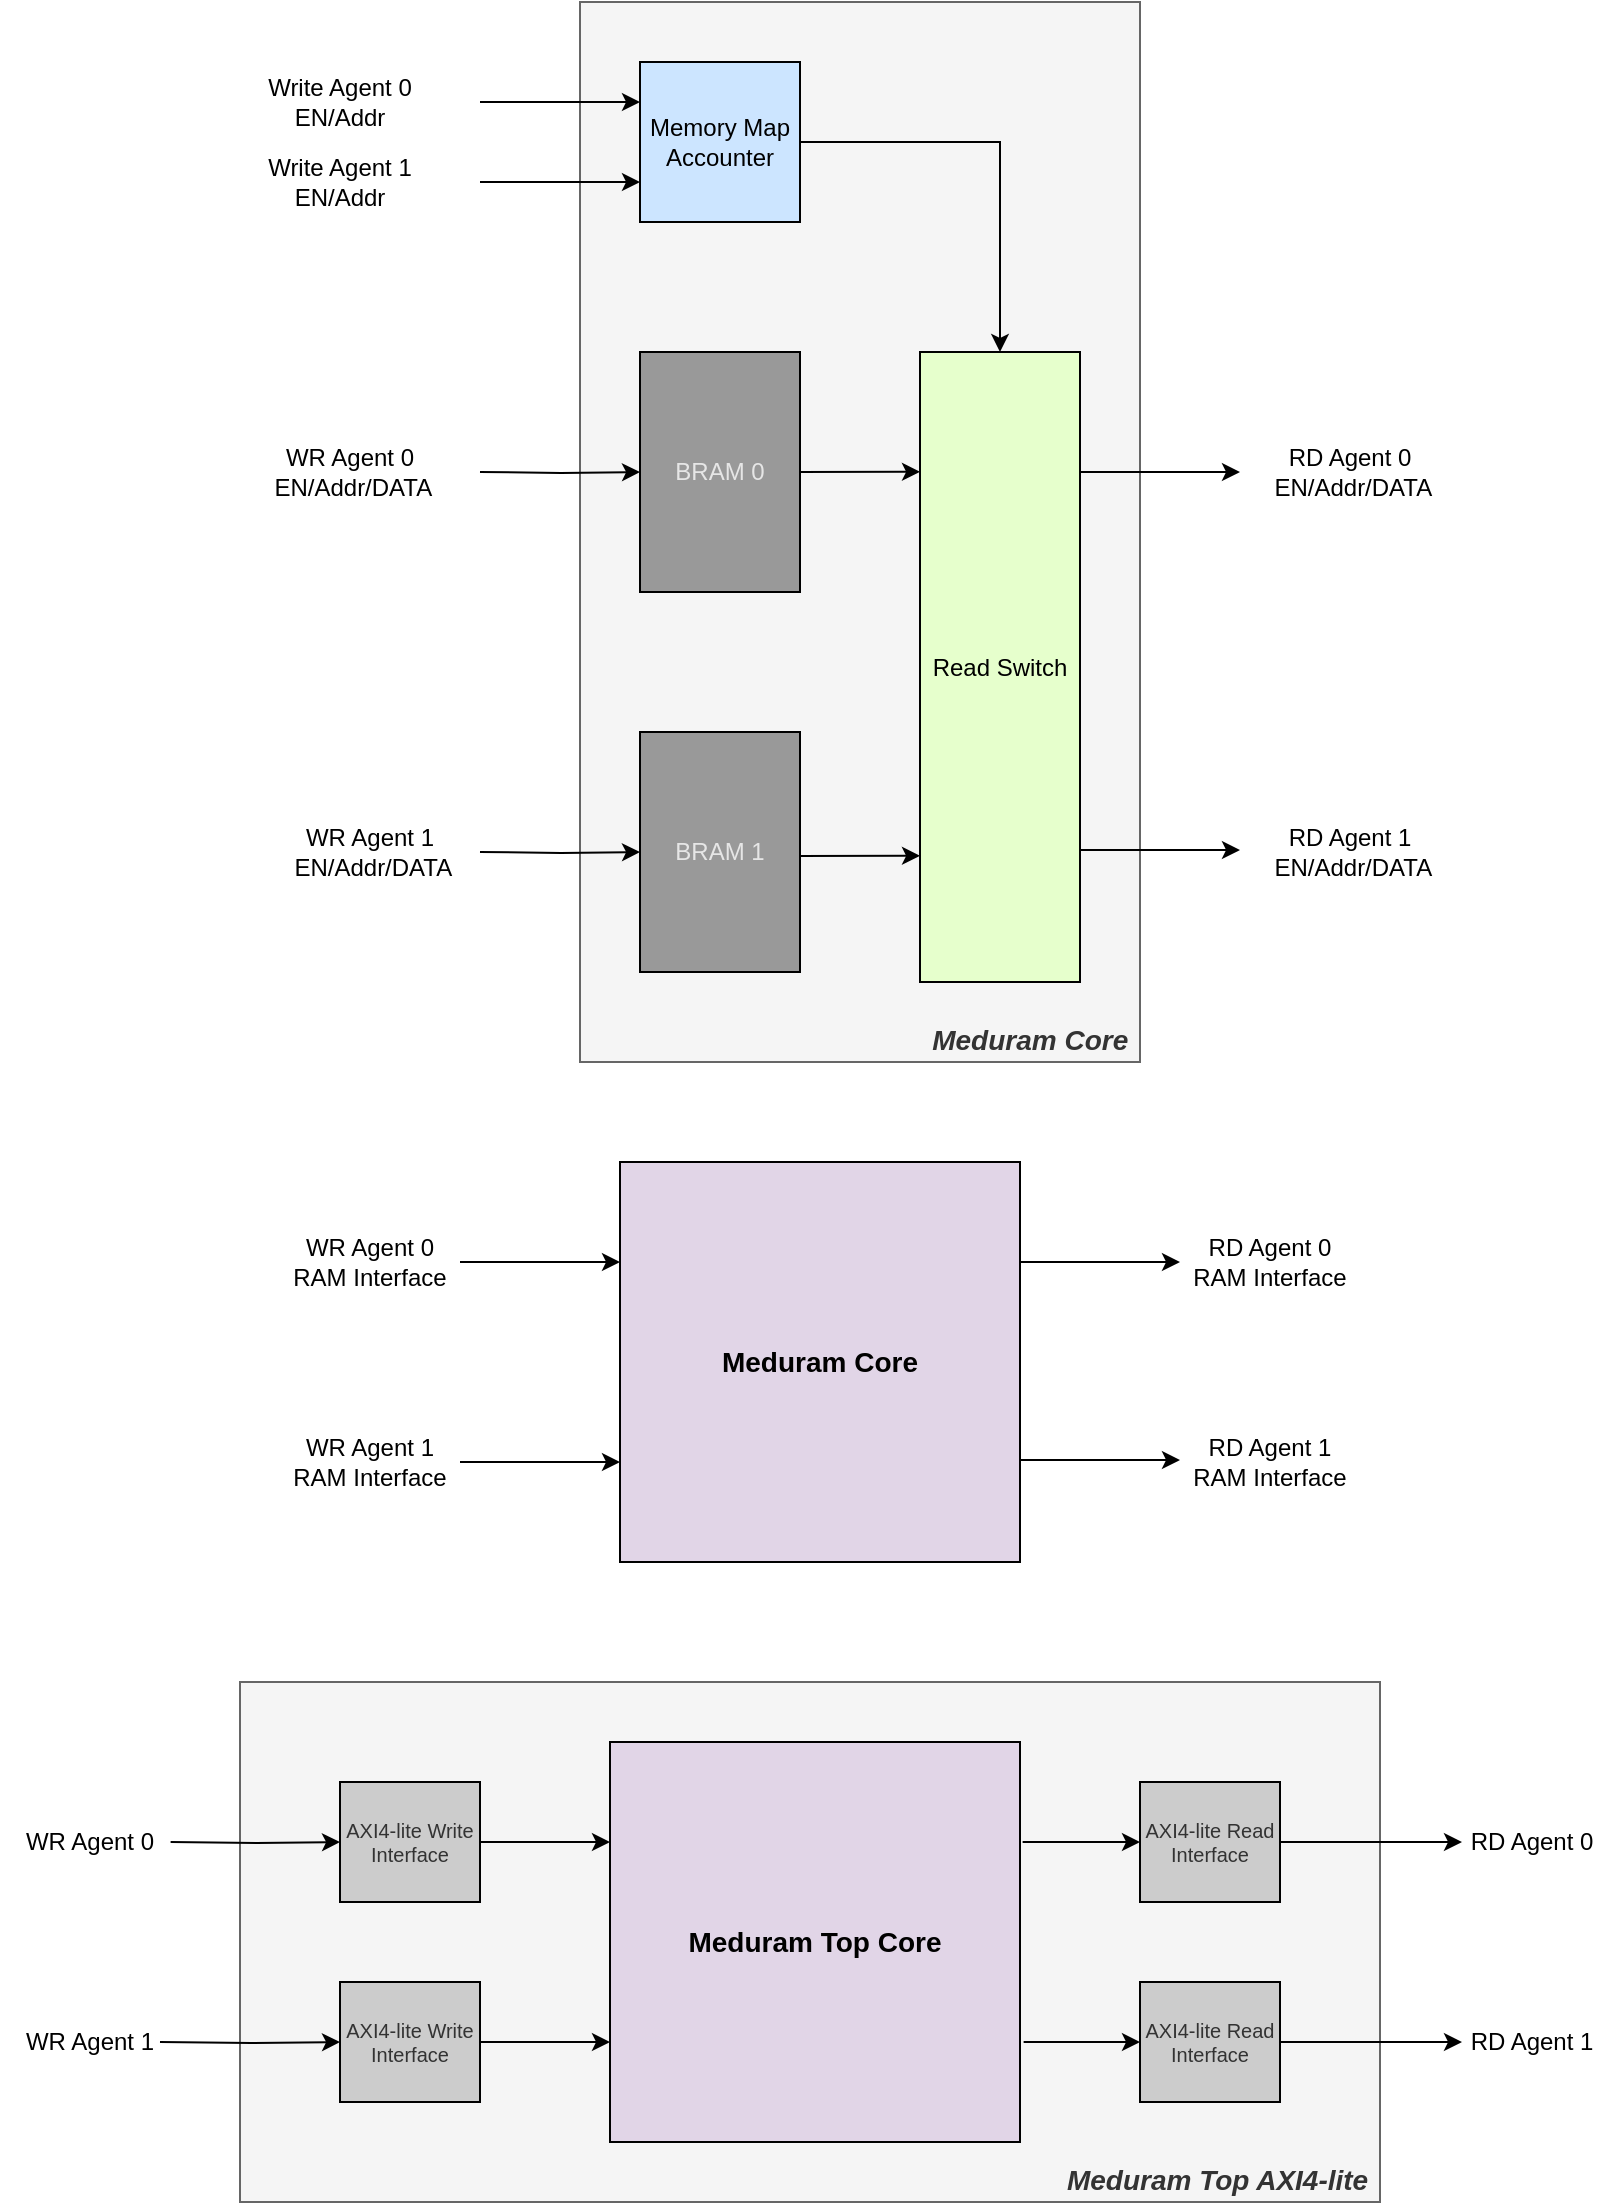 <mxfile version="12.3.2" type="device" pages="3"><diagram id="12cCUvWq-t9x5-sRHDVT" name="Top"><mxGraphModel dx="1773" dy="640" grid="1" gridSize="10" guides="1" tooltips="1" connect="1" arrows="1" fold="1" page="1" pageScale="1" pageWidth="827" pageHeight="1169" math="0" shadow="0"><root><mxCell id="BupC2cVmmkzKvJaxqHh1-0"/><mxCell id="BupC2cVmmkzKvJaxqHh1-1" parent="BupC2cVmmkzKvJaxqHh1-0"/><mxCell id="40aylvA2wsVFf6c8snwn-43" value="Meduram Core&amp;nbsp;" style="rounded=0;whiteSpace=wrap;html=1;fillColor=#f5f5f5;strokeColor=#666666;fontStyle=3;fontSize=14;align=right;verticalAlign=bottom;fontColor=#333333;" vertex="1" parent="BupC2cVmmkzKvJaxqHh1-1"><mxGeometry x="220" y="90" width="280" height="530" as="geometry"/></mxCell><mxCell id="40aylvA2wsVFf6c8snwn-42" value="Meduram Top AXI4-lite&amp;nbsp;" style="rounded=0;whiteSpace=wrap;html=1;fontSize=14;fillColor=#f5f5f5;strokeColor=#666666;align=right;verticalAlign=bottom;fontStyle=3;fontColor=#333333;" vertex="1" parent="BupC2cVmmkzKvJaxqHh1-1"><mxGeometry x="50" y="930" width="570" height="260" as="geometry"/></mxCell><mxCell id="BupC2cVmmkzKvJaxqHh1-4" value="" style="edgeStyle=orthogonalEdgeStyle;rounded=0;orthogonalLoop=1;jettySize=auto;html=1;" parent="BupC2cVmmkzKvJaxqHh1-1" target="BupC2cVmmkzKvJaxqHh1-5" edge="1"><mxGeometry relative="1" as="geometry"><mxPoint x="170" y="325" as="sourcePoint"/></mxGeometry></mxCell><mxCell id="BupC2cVmmkzKvJaxqHh1-5" value="BRAM 0" style="rounded=0;whiteSpace=wrap;html=1;fillColor=#999999;fontColor=#E6E6E6;" parent="BupC2cVmmkzKvJaxqHh1-1" vertex="1"><mxGeometry x="250" y="265" width="80" height="120" as="geometry"/></mxCell><mxCell id="BupC2cVmmkzKvJaxqHh1-8" value="" style="edgeStyle=orthogonalEdgeStyle;rounded=0;orthogonalLoop=1;jettySize=auto;html=1;" parent="BupC2cVmmkzKvJaxqHh1-1" target="BupC2cVmmkzKvJaxqHh1-9" edge="1"><mxGeometry relative="1" as="geometry"><mxPoint x="170" y="515" as="sourcePoint"/></mxGeometry></mxCell><mxCell id="BupC2cVmmkzKvJaxqHh1-9" value="BRAM 1" style="rounded=0;whiteSpace=wrap;html=1;fillColor=#999999;fontColor=#E6E6E6;" parent="BupC2cVmmkzKvJaxqHh1-1" vertex="1"><mxGeometry x="250" y="455" width="80" height="120" as="geometry"/></mxCell><mxCell id="BupC2cVmmkzKvJaxqHh1-15" value="WR Agent 0&lt;br&gt;&amp;nbsp;EN/Addr/DATA" style="text;html=1;strokeColor=none;fillColor=none;align=center;verticalAlign=middle;whiteSpace=wrap;rounded=0;" parent="BupC2cVmmkzKvJaxqHh1-1" vertex="1"><mxGeometry x="60" y="315" width="90" height="20" as="geometry"/></mxCell><mxCell id="BupC2cVmmkzKvJaxqHh1-17" value="RD Agent 0&lt;br&gt;&amp;nbsp;EN/Addr/DATA" style="text;html=1;strokeColor=none;fillColor=none;align=center;verticalAlign=middle;whiteSpace=wrap;rounded=0;" parent="BupC2cVmmkzKvJaxqHh1-1" vertex="1"><mxGeometry x="560" y="315" width="90" height="20" as="geometry"/></mxCell><mxCell id="BupC2cVmmkzKvJaxqHh1-18" value="RD Agent 1&lt;br&gt;&amp;nbsp;EN/Addr/DATA" style="text;html=1;strokeColor=none;fillColor=none;align=center;verticalAlign=middle;whiteSpace=wrap;rounded=0;" parent="BupC2cVmmkzKvJaxqHh1-1" vertex="1"><mxGeometry x="570" y="505" width="70" height="20" as="geometry"/></mxCell><mxCell id="BupC2cVmmkzKvJaxqHh1-19" style="edgeStyle=orthogonalEdgeStyle;rounded=0;orthogonalLoop=1;jettySize=auto;html=1;exitX=1;exitY=0.5;exitDx=0;exitDy=0;entryX=0.5;entryY=0;entryDx=0;entryDy=0;" parent="BupC2cVmmkzKvJaxqHh1-1" source="BupC2cVmmkzKvJaxqHh1-20" target="40aylvA2wsVFf6c8snwn-0" edge="1"><mxGeometry relative="1" as="geometry"><mxPoint x="543" y="323" as="targetPoint"/></mxGeometry></mxCell><mxCell id="BupC2cVmmkzKvJaxqHh1-20" value="Memory Map Accounter" style="rounded=0;whiteSpace=wrap;html=1;fillColor=#CCE5FF;" parent="BupC2cVmmkzKvJaxqHh1-1" vertex="1"><mxGeometry x="250" y="120" width="80" height="80" as="geometry"/></mxCell><mxCell id="BupC2cVmmkzKvJaxqHh1-21" value="" style="edgeStyle=orthogonalEdgeStyle;rounded=0;orthogonalLoop=1;jettySize=auto;html=1;" parent="BupC2cVmmkzKvJaxqHh1-1" edge="1"><mxGeometry relative="1" as="geometry"><mxPoint x="170" y="180" as="sourcePoint"/><mxPoint x="250" y="180" as="targetPoint"/></mxGeometry></mxCell><mxCell id="BupC2cVmmkzKvJaxqHh1-22" value="" style="edgeStyle=orthogonalEdgeStyle;rounded=0;orthogonalLoop=1;jettySize=auto;html=1;" parent="BupC2cVmmkzKvJaxqHh1-1" edge="1"><mxGeometry relative="1" as="geometry"><mxPoint x="170" y="140" as="sourcePoint"/><mxPoint x="250" y="140" as="targetPoint"/></mxGeometry></mxCell><mxCell id="BupC2cVmmkzKvJaxqHh1-23" value="Write Agent 0 EN/Addr" style="text;html=1;strokeColor=none;fillColor=none;align=center;verticalAlign=middle;whiteSpace=wrap;rounded=0;" parent="BupC2cVmmkzKvJaxqHh1-1" vertex="1"><mxGeometry x="50" y="130" width="100" height="20" as="geometry"/></mxCell><mxCell id="BupC2cVmmkzKvJaxqHh1-24" value="Write Agent 1 EN/Addr" style="text;html=1;strokeColor=none;fillColor=none;align=center;verticalAlign=middle;whiteSpace=wrap;rounded=0;" parent="BupC2cVmmkzKvJaxqHh1-1" vertex="1"><mxGeometry x="50" y="170" width="100" height="20" as="geometry"/></mxCell><mxCell id="40aylvA2wsVFf6c8snwn-0" value="Read Switch" style="rounded=0;whiteSpace=wrap;html=1;fillColor=#E6FFCC;strokeColor=#000000;" vertex="1" parent="BupC2cVmmkzKvJaxqHh1-1"><mxGeometry x="390" y="265" width="80" height="315" as="geometry"/></mxCell><mxCell id="40aylvA2wsVFf6c8snwn-3" value="" style="edgeStyle=orthogonalEdgeStyle;rounded=0;orthogonalLoop=1;jettySize=auto;html=1;" edge="1" parent="BupC2cVmmkzKvJaxqHh1-1"><mxGeometry relative="1" as="geometry"><mxPoint x="470" y="325" as="sourcePoint"/><mxPoint x="550" y="325" as="targetPoint"/></mxGeometry></mxCell><mxCell id="40aylvA2wsVFf6c8snwn-4" value="" style="edgeStyle=orthogonalEdgeStyle;rounded=0;orthogonalLoop=1;jettySize=auto;html=1;" edge="1" parent="BupC2cVmmkzKvJaxqHh1-1"><mxGeometry relative="1" as="geometry"><mxPoint x="470" y="514" as="sourcePoint"/><mxPoint x="550" y="514" as="targetPoint"/></mxGeometry></mxCell><mxCell id="40aylvA2wsVFf6c8snwn-5" value="" style="endArrow=classic;html=1;entryX=0;entryY=0.587;entryDx=0;entryDy=0;entryPerimeter=0;" edge="1" parent="BupC2cVmmkzKvJaxqHh1-1"><mxGeometry width="50" height="50" relative="1" as="geometry"><mxPoint x="330" y="517" as="sourcePoint"/><mxPoint x="390" y="516.905" as="targetPoint"/></mxGeometry></mxCell><mxCell id="40aylvA2wsVFf6c8snwn-6" value="" style="endArrow=classic;html=1;entryX=0;entryY=0.587;entryDx=0;entryDy=0;entryPerimeter=0;" edge="1" parent="BupC2cVmmkzKvJaxqHh1-1"><mxGeometry width="50" height="50" relative="1" as="geometry"><mxPoint x="330" y="325" as="sourcePoint"/><mxPoint x="390" y="324.905" as="targetPoint"/></mxGeometry></mxCell><mxCell id="40aylvA2wsVFf6c8snwn-7" value="WR Agent 1&lt;br&gt;&amp;nbsp;EN/Addr/DATA" style="text;html=1;strokeColor=none;fillColor=none;align=center;verticalAlign=middle;whiteSpace=wrap;rounded=0;" vertex="1" parent="BupC2cVmmkzKvJaxqHh1-1"><mxGeometry x="70" y="505" width="90" height="20" as="geometry"/></mxCell><mxCell id="40aylvA2wsVFf6c8snwn-8" value="" style="edgeStyle=orthogonalEdgeStyle;rounded=0;orthogonalLoop=1;jettySize=auto;html=1;" edge="1" parent="BupC2cVmmkzKvJaxqHh1-1"><mxGeometry relative="1" as="geometry"><mxPoint x="160" y="720" as="sourcePoint"/><mxPoint x="240" y="720" as="targetPoint"/></mxGeometry></mxCell><mxCell id="40aylvA2wsVFf6c8snwn-10" value="" style="edgeStyle=orthogonalEdgeStyle;rounded=0;orthogonalLoop=1;jettySize=auto;html=1;" edge="1" parent="BupC2cVmmkzKvJaxqHh1-1"><mxGeometry relative="1" as="geometry"><mxPoint x="160" y="820" as="sourcePoint"/><mxPoint x="240" y="820" as="targetPoint"/></mxGeometry></mxCell><mxCell id="40aylvA2wsVFf6c8snwn-12" value="WR Agent 0&lt;br&gt;RAM Interface" style="text;html=1;strokeColor=none;fillColor=none;align=center;verticalAlign=middle;whiteSpace=wrap;rounded=0;" vertex="1" parent="BupC2cVmmkzKvJaxqHh1-1"><mxGeometry x="70" y="710" width="90" height="20" as="geometry"/></mxCell><mxCell id="40aylvA2wsVFf6c8snwn-13" value="RD Agent 0&lt;br&gt;RAM Interface" style="text;html=1;strokeColor=none;fillColor=none;align=center;verticalAlign=middle;whiteSpace=wrap;rounded=0;" vertex="1" parent="BupC2cVmmkzKvJaxqHh1-1"><mxGeometry x="520" y="710" width="90" height="20" as="geometry"/></mxCell><mxCell id="40aylvA2wsVFf6c8snwn-14" value="RD Agent 1&lt;br&gt;RAM Interface" style="text;html=1;strokeColor=none;fillColor=none;align=center;verticalAlign=middle;whiteSpace=wrap;rounded=0;" vertex="1" parent="BupC2cVmmkzKvJaxqHh1-1"><mxGeometry x="520" y="810" width="90" height="20" as="geometry"/></mxCell><mxCell id="40aylvA2wsVFf6c8snwn-16" value="" style="edgeStyle=orthogonalEdgeStyle;rounded=0;orthogonalLoop=1;jettySize=auto;html=1;" edge="1" parent="BupC2cVmmkzKvJaxqHh1-1"><mxGeometry relative="1" as="geometry"><mxPoint x="440" y="720" as="sourcePoint"/><mxPoint x="520" y="720" as="targetPoint"/></mxGeometry></mxCell><mxCell id="40aylvA2wsVFf6c8snwn-17" value="" style="edgeStyle=orthogonalEdgeStyle;rounded=0;orthogonalLoop=1;jettySize=auto;html=1;" edge="1" parent="BupC2cVmmkzKvJaxqHh1-1"><mxGeometry relative="1" as="geometry"><mxPoint x="440" y="819" as="sourcePoint"/><mxPoint x="520" y="819" as="targetPoint"/></mxGeometry></mxCell><mxCell id="40aylvA2wsVFf6c8snwn-20" value="WR Agent 1&lt;br&gt;RAM Interface" style="text;html=1;strokeColor=none;fillColor=none;align=center;verticalAlign=middle;whiteSpace=wrap;rounded=0;" vertex="1" parent="BupC2cVmmkzKvJaxqHh1-1"><mxGeometry x="70" y="810" width="90" height="20" as="geometry"/></mxCell><mxCell id="40aylvA2wsVFf6c8snwn-21" value="Meduram Core" style="rounded=0;whiteSpace=wrap;html=1;fillColor=#e1d5e7;strokeColor=#000000;fontStyle=1;fontSize=14;" vertex="1" parent="BupC2cVmmkzKvJaxqHh1-1"><mxGeometry x="240" y="670" width="200" height="200" as="geometry"/></mxCell><mxCell id="40aylvA2wsVFf6c8snwn-22" value="" style="edgeStyle=orthogonalEdgeStyle;rounded=0;orthogonalLoop=1;jettySize=auto;html=1;exitX=1;exitY=0.5;exitDx=0;exitDy=0;" edge="1" parent="BupC2cVmmkzKvJaxqHh1-1" source="40aylvA2wsVFf6c8snwn-31"><mxGeometry relative="1" as="geometry"><mxPoint x="155.0" y="1010.0" as="sourcePoint"/><mxPoint x="235.0" y="1010.0" as="targetPoint"/></mxGeometry></mxCell><mxCell id="40aylvA2wsVFf6c8snwn-23" value="" style="edgeStyle=orthogonalEdgeStyle;rounded=0;orthogonalLoop=1;jettySize=auto;html=1;" edge="1" parent="BupC2cVmmkzKvJaxqHh1-1"><mxGeometry relative="1" as="geometry"><mxPoint x="155.0" y="1110.0" as="sourcePoint"/><mxPoint x="235.0" y="1110.0" as="targetPoint"/></mxGeometry></mxCell><mxCell id="40aylvA2wsVFf6c8snwn-24" value="WR Agent 0" style="text;html=1;strokeColor=none;fillColor=none;align=center;verticalAlign=middle;whiteSpace=wrap;rounded=0;" vertex="1" parent="BupC2cVmmkzKvJaxqHh1-1"><mxGeometry x="-70" y="1000" width="90" height="20" as="geometry"/></mxCell><mxCell id="40aylvA2wsVFf6c8snwn-25" value="RD Agent 0" style="text;html=1;strokeColor=none;fillColor=none;align=center;verticalAlign=middle;whiteSpace=wrap;rounded=0;" vertex="1" parent="BupC2cVmmkzKvJaxqHh1-1"><mxGeometry x="661" y="1000" width="70" height="20" as="geometry"/></mxCell><mxCell id="40aylvA2wsVFf6c8snwn-26" value="RD Agent 1" style="text;html=1;strokeColor=none;fillColor=none;align=center;verticalAlign=middle;whiteSpace=wrap;rounded=0;" vertex="1" parent="BupC2cVmmkzKvJaxqHh1-1"><mxGeometry x="661" y="1100" width="70" height="20" as="geometry"/></mxCell><mxCell id="40aylvA2wsVFf6c8snwn-29" value="WR Agent 1" style="text;html=1;strokeColor=none;fillColor=none;align=center;verticalAlign=middle;whiteSpace=wrap;rounded=0;" vertex="1" parent="BupC2cVmmkzKvJaxqHh1-1"><mxGeometry x="-70" y="1100" width="90" height="20" as="geometry"/></mxCell><mxCell id="40aylvA2wsVFf6c8snwn-30" value="Meduram Top Core" style="rounded=0;whiteSpace=wrap;html=1;fillColor=#e1d5e7;strokeColor=#000000;fontStyle=1;fontSize=14;" vertex="1" parent="BupC2cVmmkzKvJaxqHh1-1"><mxGeometry x="235" y="960" width="205" height="200" as="geometry"/></mxCell><mxCell id="40aylvA2wsVFf6c8snwn-31" value="AXI4-lite Write Interface" style="rounded=0;whiteSpace=wrap;html=1;fontSize=10;fillColor=#CCCCCC;strokeColor=#000000;fontColor=#333333;" vertex="1" parent="BupC2cVmmkzKvJaxqHh1-1"><mxGeometry x="100" y="980" width="70" height="60" as="geometry"/></mxCell><mxCell id="40aylvA2wsVFf6c8snwn-32" value="AXI4-lite Write Interface" style="rounded=0;whiteSpace=wrap;html=1;fontSize=10;fillColor=#CCCCCC;strokeColor=#000000;fontColor=#333333;" vertex="1" parent="BupC2cVmmkzKvJaxqHh1-1"><mxGeometry x="100" y="1080" width="70" height="60" as="geometry"/></mxCell><mxCell id="40aylvA2wsVFf6c8snwn-33" value="" style="edgeStyle=orthogonalEdgeStyle;rounded=0;orthogonalLoop=1;jettySize=auto;html=1;exitX=1;exitY=0.5;exitDx=0;exitDy=0;entryX=0;entryY=0.5;entryDx=0;entryDy=0;" edge="1" parent="BupC2cVmmkzKvJaxqHh1-1" target="40aylvA2wsVFf6c8snwn-31"><mxGeometry relative="1" as="geometry"><mxPoint x="15.31" y="1010.034" as="sourcePoint"/><mxPoint x="90.0" y="1010.0" as="targetPoint"/></mxGeometry></mxCell><mxCell id="40aylvA2wsVFf6c8snwn-34" value="" style="edgeStyle=orthogonalEdgeStyle;rounded=0;orthogonalLoop=1;jettySize=auto;html=1;entryX=0;entryY=0.5;entryDx=0;entryDy=0;" edge="1" parent="BupC2cVmmkzKvJaxqHh1-1" target="40aylvA2wsVFf6c8snwn-32"><mxGeometry relative="1" as="geometry"><mxPoint x="10.0" y="1110.0" as="sourcePoint"/><mxPoint x="90.0" y="1110.0" as="targetPoint"/></mxGeometry></mxCell><mxCell id="40aylvA2wsVFf6c8snwn-35" value="" style="edgeStyle=orthogonalEdgeStyle;rounded=0;orthogonalLoop=1;jettySize=auto;html=1;exitX=1;exitY=0.5;exitDx=0;exitDy=0;" edge="1" parent="BupC2cVmmkzKvJaxqHh1-1" source="40aylvA2wsVFf6c8snwn-37"><mxGeometry relative="1" as="geometry"><mxPoint x="581.0" y="1010.0" as="sourcePoint"/><mxPoint x="661.0" y="1010.0" as="targetPoint"/></mxGeometry></mxCell><mxCell id="40aylvA2wsVFf6c8snwn-36" value="" style="edgeStyle=orthogonalEdgeStyle;rounded=0;orthogonalLoop=1;jettySize=auto;html=1;exitX=1;exitY=0.5;exitDx=0;exitDy=0;" edge="1" parent="BupC2cVmmkzKvJaxqHh1-1" source="40aylvA2wsVFf6c8snwn-38"><mxGeometry relative="1" as="geometry"><mxPoint x="581.0" y="1110.0" as="sourcePoint"/><mxPoint x="661.0" y="1110.0" as="targetPoint"/></mxGeometry></mxCell><mxCell id="40aylvA2wsVFf6c8snwn-37" value="AXI4-lite Read Interface" style="rounded=0;whiteSpace=wrap;html=1;fontSize=10;fillColor=#CCCCCC;strokeColor=#000000;fontColor=#333333;" vertex="1" parent="BupC2cVmmkzKvJaxqHh1-1"><mxGeometry x="500" y="980" width="70" height="60" as="geometry"/></mxCell><mxCell id="40aylvA2wsVFf6c8snwn-38" value="AXI4-lite Read Interface" style="rounded=0;whiteSpace=wrap;html=1;fontSize=10;fillColor=#CCCCCC;strokeColor=#000000;fontColor=#333333;" vertex="1" parent="BupC2cVmmkzKvJaxqHh1-1"><mxGeometry x="500" y="1080" width="70" height="60" as="geometry"/></mxCell><mxCell id="40aylvA2wsVFf6c8snwn-39" value="" style="edgeStyle=orthogonalEdgeStyle;rounded=0;orthogonalLoop=1;jettySize=auto;html=1;exitX=1;exitY=0.5;exitDx=0;exitDy=0;" edge="1" parent="BupC2cVmmkzKvJaxqHh1-1"><mxGeometry relative="1" as="geometry"><mxPoint x="441.31" y="1010.034" as="sourcePoint"/><mxPoint x="500" y="1010" as="targetPoint"/></mxGeometry></mxCell><mxCell id="40aylvA2wsVFf6c8snwn-41" value="" style="edgeStyle=orthogonalEdgeStyle;rounded=0;orthogonalLoop=1;jettySize=auto;html=1;exitX=1;exitY=0.5;exitDx=0;exitDy=0;" edge="1" parent="BupC2cVmmkzKvJaxqHh1-1"><mxGeometry relative="1" as="geometry"><mxPoint x="441.81" y="1110.034" as="sourcePoint"/><mxPoint x="500" y="1110" as="targetPoint"/></mxGeometry></mxCell></root></mxGraphModel></diagram><diagram id="Z0zJLQTMu5VlVUbCn2YQ" name="Read Switch"><mxGraphModel dx="1940" dy="753" grid="1" gridSize="10" guides="1" tooltips="1" connect="1" arrows="1" fold="1" page="1" pageScale="1" pageWidth="827" pageHeight="1169" math="0" shadow="0"><root><mxCell id="0"/><mxCell id="1" parent="0"/><mxCell id="XowCVj0e_NfJt9PwEhnM-1" value="Read Switch&amp;nbsp;" style="rounded=0;whiteSpace=wrap;html=1;fontSize=14;align=right;fillColor=#f5f5f5;strokeColor=#666666;fontColor=#333333;verticalAlign=bottom;fontStyle=3" vertex="1" parent="1"><mxGeometry x="-160" y="880" width="450" height="500" as="geometry"/></mxCell><mxCell id="4m4FoAbJoGPg0ntoUKPZ-6" style="edgeStyle=orthogonalEdgeStyle;rounded=0;orthogonalLoop=1;jettySize=auto;html=1;exitX=0.5;exitY=1;exitDx=0;exitDy=0;entryX=0.668;entryY=0;entryDx=0;entryDy=0;entryPerimeter=0;strokeColor=#B266FF;" parent="1" target="VNX-lxKK416X_5e1K7Uu-21" edge="1"><mxGeometry relative="1" as="geometry"><mxPoint x="200" y="1010" as="sourcePoint"/><mxPoint x="200.111" y="1040.056" as="targetPoint"/></mxGeometry></mxCell><mxCell id="4m4FoAbJoGPg0ntoUKPZ-3" style="edgeStyle=orthogonalEdgeStyle;rounded=0;orthogonalLoop=1;jettySize=auto;html=1;exitX=0.333;exitY=0;exitDx=0;exitDy=0;exitPerimeter=0;strokeColor=#66CC00;" parent="1" source="VNX-lxKK416X_5e1K7Uu-17" edge="1"><mxGeometry relative="1" as="geometry"><mxPoint x="170" y="1260" as="sourcePoint"/><mxPoint x="160" y="1101" as="targetPoint"/></mxGeometry></mxCell><mxCell id="VNX-lxKK416X_5e1K7Uu-2" style="edgeStyle=orthogonalEdgeStyle;rounded=0;orthogonalLoop=1;jettySize=auto;html=1;exitX=1;exitY=0.5;exitDx=0;exitDy=0;" parent="1" source="VNX-lxKK416X_5e1K7Uu-1" target="VNX-lxKK416X_5e1K7Uu-3" edge="1"><mxGeometry relative="1" as="geometry"><mxPoint x="320" y="830" as="targetPoint"/></mxGeometry></mxCell><mxCell id="VNX-lxKK416X_5e1K7Uu-6" value="bank select" style="text;html=1;align=center;verticalAlign=middle;resizable=0;points=[];;labelBackgroundColor=none;" parent="VNX-lxKK416X_5e1K7Uu-2" vertex="1" connectable="0"><mxGeometry x="0.15" y="4" relative="1" as="geometry"><mxPoint x="-9" y="-6" as="offset"/></mxGeometry></mxCell><mxCell id="VNX-lxKK416X_5e1K7Uu-1" value="Accounter Agent 0" style="rounded=0;whiteSpace=wrap;html=1;fillColor=#CCCCFF;" parent="1" vertex="1"><mxGeometry x="-120" y="950" width="120" height="60" as="geometry"/></mxCell><mxCell id="VNX-lxKK416X_5e1K7Uu-3" value="SelectAgent" style="rounded=0;whiteSpace=wrap;html=1;fillColor=#CCCCFF;" parent="1" vertex="1"><mxGeometry x="120" y="950" width="120" height="60" as="geometry"/></mxCell><mxCell id="VNX-lxKK416X_5e1K7Uu-4" value="" style="endArrow=classic;html=1;entryX=0.5;entryY=0;entryDx=0;entryDy=0;edgeStyle=orthogonalEdgeStyle;rounded=0;" parent="1" target="VNX-lxKK416X_5e1K7Uu-1" edge="1"><mxGeometry width="50" height="50" relative="1" as="geometry"><mxPoint x="320" y="920" as="sourcePoint"/><mxPoint x="520" y="660" as="targetPoint"/><Array as="points"><mxPoint x="320" y="920"/><mxPoint x="-60" y="920"/></Array></mxGeometry></mxCell><mxCell id="VNX-lxKK416X_5e1K7Uu-5" value="rdaddr 0" style="text;html=1;align=center;verticalAlign=middle;resizable=0;points=[];;labelBackgroundColor=#ffffff;" parent="VNX-lxKK416X_5e1K7Uu-4" vertex="1" connectable="0"><mxGeometry x="-0.216" relative="1" as="geometry"><mxPoint x="205" as="offset"/></mxGeometry></mxCell><mxCell id="VNX-lxKK416X_5e1K7Uu-7" value="Address / Data Switch" style="rounded=0;whiteSpace=wrap;html=1;fillColor=#CCCCCC;" parent="1" vertex="1"><mxGeometry x="120" y="1040" width="120" height="60" as="geometry"/></mxCell><mxCell id="VNX-lxKK416X_5e1K7Uu-11" value="&lt;font color=&quot;#ffffff&quot;&gt;BRAM 0&lt;/font&gt;" style="rounded=0;whiteSpace=wrap;html=1;fillColor=#666666;" parent="1" vertex="1"><mxGeometry x="-120" y="1040" width="120" height="60" as="geometry"/></mxCell><mxCell id="VNX-lxKK416X_5e1K7Uu-12" value="BRAM 1" style="rounded=0;whiteSpace=wrap;html=1;fillColor=#666666;fontColor=#FFFFFF;" parent="1" vertex="1"><mxGeometry x="-120" y="1160" width="120" height="60" as="geometry"/></mxCell><mxCell id="VNX-lxKK416X_5e1K7Uu-23" style="edgeStyle=orthogonalEdgeStyle;rounded=0;orthogonalLoop=1;jettySize=auto;html=1;exitX=1;exitY=0.5;exitDx=0;exitDy=0;entryX=0;entryY=0.5;entryDx=0;entryDy=0;" parent="1" source="VNX-lxKK416X_5e1K7Uu-15" target="VNX-lxKK416X_5e1K7Uu-17" edge="1"><mxGeometry relative="1" as="geometry"/></mxCell><mxCell id="VNX-lxKK416X_5e1K7Uu-15" value="Accounter Agent 1" style="rounded=0;whiteSpace=wrap;html=1;fillColor=#E6FFCC;" parent="1" vertex="1"><mxGeometry x="-120" y="1250" width="120" height="60" as="geometry"/></mxCell><mxCell id="VNX-lxKK416X_5e1K7Uu-17" value="SelectAgent" style="rounded=0;whiteSpace=wrap;html=1;fillColor=#E6FFCC;" parent="1" vertex="1"><mxGeometry x="120" y="1250" width="120" height="60" as="geometry"/></mxCell><mxCell id="VNX-lxKK416X_5e1K7Uu-18" value="" style="endArrow=classic;html=1;entryX=0.5;entryY=1;entryDx=0;entryDy=0;edgeStyle=orthogonalEdgeStyle;rounded=0;" parent="1" target="VNX-lxKK416X_5e1K7Uu-15" edge="1"><mxGeometry width="50" height="50" relative="1" as="geometry"><mxPoint x="320" y="1340" as="sourcePoint"/><mxPoint x="520" y="1260" as="targetPoint"/></mxGeometry></mxCell><mxCell id="VNX-lxKK416X_5e1K7Uu-19" value="rdaddr 1" style="text;html=1;align=center;verticalAlign=middle;resizable=0;points=[];;labelBackgroundColor=#ffffff;" parent="VNX-lxKK416X_5e1K7Uu-18" vertex="1" connectable="0"><mxGeometry x="-0.216" relative="1" as="geometry"><mxPoint x="198.5" as="offset"/></mxGeometry></mxCell><mxCell id="VNX-lxKK416X_5e1K7Uu-21" value="Address / Data Switch" style="rounded=0;whiteSpace=wrap;html=1;fillColor=#CCCCCC;" parent="1" vertex="1"><mxGeometry x="120" y="1160" width="120" height="60" as="geometry"/></mxCell><mxCell id="VNX-lxKK416X_5e1K7Uu-25" value="" style="endArrow=classic;html=1;entryX=1;entryY=0.5;entryDx=0;entryDy=0;edgeStyle=orthogonalEdgeStyle;" parent="1" edge="1"><mxGeometry width="50" height="50" relative="1" as="geometry"><mxPoint x="320" y="1050" as="sourcePoint"/><mxPoint x="240" y="1050" as="targetPoint"/></mxGeometry></mxCell><mxCell id="VNX-lxKK416X_5e1K7Uu-26" value="rdaddr 0" style="text;html=1;align=center;verticalAlign=middle;resizable=0;points=[];;labelBackgroundColor=#ffffff;" parent="VNX-lxKK416X_5e1K7Uu-25" vertex="1" connectable="0"><mxGeometry x="-0.216" relative="1" as="geometry"><mxPoint x="61.5" as="offset"/></mxGeometry></mxCell><mxCell id="VNX-lxKK416X_5e1K7Uu-27" value="" style="endArrow=classic;html=1;entryX=1;entryY=0.5;entryDx=0;entryDy=0;edgeStyle=orthogonalEdgeStyle;" parent="1" edge="1"><mxGeometry width="50" height="50" relative="1" as="geometry"><mxPoint x="320" y="1090" as="sourcePoint"/><mxPoint x="240" y="1090" as="targetPoint"/></mxGeometry></mxCell><mxCell id="VNX-lxKK416X_5e1K7Uu-28" value="rdaddr 1" style="text;html=1;align=center;verticalAlign=middle;resizable=0;points=[];;labelBackgroundColor=#ffffff;" parent="VNX-lxKK416X_5e1K7Uu-27" vertex="1" connectable="0"><mxGeometry x="-0.216" relative="1" as="geometry"><mxPoint x="61.5" as="offset"/></mxGeometry></mxCell><mxCell id="VNX-lxKK416X_5e1K7Uu-29" value="" style="endArrow=classic;html=1;entryX=1;entryY=0.5;entryDx=0;entryDy=0;edgeStyle=orthogonalEdgeStyle;" parent="1" edge="1"><mxGeometry width="50" height="50" relative="1" as="geometry"><mxPoint x="320" y="1170" as="sourcePoint"/><mxPoint x="240" y="1170" as="targetPoint"/></mxGeometry></mxCell><mxCell id="VNX-lxKK416X_5e1K7Uu-30" value="rdaddr 0" style="text;html=1;align=center;verticalAlign=middle;resizable=0;points=[];;labelBackgroundColor=#ffffff;" parent="VNX-lxKK416X_5e1K7Uu-29" vertex="1" connectable="0"><mxGeometry x="-0.216" relative="1" as="geometry"><mxPoint x="61.5" y="-1" as="offset"/></mxGeometry></mxCell><mxCell id="VNX-lxKK416X_5e1K7Uu-31" value="" style="endArrow=classic;html=1;entryX=1;entryY=0.5;entryDx=0;entryDy=0;edgeStyle=orthogonalEdgeStyle;" parent="1" edge="1"><mxGeometry width="50" height="50" relative="1" as="geometry"><mxPoint x="320" y="1210" as="sourcePoint"/><mxPoint x="240" y="1210" as="targetPoint"/></mxGeometry></mxCell><mxCell id="VNX-lxKK416X_5e1K7Uu-32" value="rdaddr 1" style="text;html=1;align=center;verticalAlign=middle;resizable=0;points=[];;labelBackgroundColor=#ffffff;" parent="VNX-lxKK416X_5e1K7Uu-31" vertex="1" connectable="0"><mxGeometry x="-0.216" relative="1" as="geometry"><mxPoint x="61.5" as="offset"/></mxGeometry></mxCell><mxCell id="4m4FoAbJoGPg0ntoUKPZ-1" style="edgeStyle=orthogonalEdgeStyle;rounded=0;orthogonalLoop=1;jettySize=auto;html=1;exitX=0.5;exitY=1;exitDx=0;exitDy=0;strokeColor=#B266FF;" parent="1" edge="1"><mxGeometry relative="1" as="geometry"><mxPoint x="200" y="1010" as="sourcePoint"/><mxPoint x="200" y="1040" as="targetPoint"/></mxGeometry></mxCell><mxCell id="4m4FoAbJoGPg0ntoUKPZ-2" style="edgeStyle=orthogonalEdgeStyle;rounded=0;orthogonalLoop=1;jettySize=auto;html=1;exitX=0.5;exitY=0;exitDx=0;exitDy=0;strokeColor=#66CC00;" parent="1" edge="1"><mxGeometry relative="1" as="geometry"><mxPoint x="160" y="1250" as="sourcePoint"/><mxPoint x="160" y="1220" as="targetPoint"/></mxGeometry></mxCell><mxCell id="4m4FoAbJoGPg0ntoUKPZ-8" value="bank select" style="text;html=1;align=center;verticalAlign=middle;resizable=0;points=[];;labelBackgroundColor=none;" parent="1" vertex="1" connectable="0"><mxGeometry x="103.853" y="1300.088" as="geometry"><mxPoint x="-44" y="-5" as="offset"/></mxGeometry></mxCell><mxCell id="2ecUc8kLl1KXd-Gq0CYF-1" value="" style="endArrow=classic;html=1;entryX=0;entryY=0.25;entryDx=0;entryDy=0;" parent="1" edge="1"><mxGeometry width="50" height="50" relative="1" as="geometry"><mxPoint x="-200" y="960" as="sourcePoint"/><mxPoint x="-120" y="960" as="targetPoint"/></mxGeometry></mxCell><mxCell id="2ecUc8kLl1KXd-Gq0CYF-4" value="WRADDR 0" style="text;html=1;align=center;verticalAlign=middle;resizable=0;points=[];;labelBackgroundColor=#ffffff;" parent="2ecUc8kLl1KXd-Gq0CYF-1" vertex="1" connectable="0"><mxGeometry x="-0.411" relative="1" as="geometry"><mxPoint x="-63.5" as="offset"/></mxGeometry></mxCell><mxCell id="2ecUc8kLl1KXd-Gq0CYF-2" value="" style="endArrow=classic;html=1;entryX=0;entryY=0.25;entryDx=0;entryDy=0;" parent="1" edge="1"><mxGeometry width="50" height="50" relative="1" as="geometry"><mxPoint x="-200" y="1000" as="sourcePoint"/><mxPoint x="-120" y="1000" as="targetPoint"/></mxGeometry></mxCell><mxCell id="2ecUc8kLl1KXd-Gq0CYF-5" value="WRADDR 1" style="text;html=1;align=center;verticalAlign=middle;resizable=0;points=[];;labelBackgroundColor=#ffffff;" parent="2ecUc8kLl1KXd-Gq0CYF-2" vertex="1" connectable="0"><mxGeometry x="-0.382" y="3" relative="1" as="geometry"><mxPoint x="-64.5" y="3" as="offset"/></mxGeometry></mxCell><mxCell id="2ecUc8kLl1KXd-Gq0CYF-6" value="" style="endArrow=classic;html=1;entryX=0;entryY=0.25;entryDx=0;entryDy=0;" parent="1" edge="1"><mxGeometry width="50" height="50" relative="1" as="geometry"><mxPoint x="-200" y="1260" as="sourcePoint"/><mxPoint x="-120" y="1260" as="targetPoint"/></mxGeometry></mxCell><mxCell id="2ecUc8kLl1KXd-Gq0CYF-7" value="WRADDR 0" style="text;html=1;align=center;verticalAlign=middle;resizable=0;points=[];;labelBackgroundColor=#ffffff;" parent="2ecUc8kLl1KXd-Gq0CYF-6" vertex="1" connectable="0"><mxGeometry x="-0.411" relative="1" as="geometry"><mxPoint x="-63.5" as="offset"/></mxGeometry></mxCell><mxCell id="2ecUc8kLl1KXd-Gq0CYF-8" value="" style="endArrow=classic;html=1;entryX=0;entryY=0.25;entryDx=0;entryDy=0;" parent="1" edge="1"><mxGeometry width="50" height="50" relative="1" as="geometry"><mxPoint x="-200" y="1300" as="sourcePoint"/><mxPoint x="-120" y="1300" as="targetPoint"/></mxGeometry></mxCell><mxCell id="2ecUc8kLl1KXd-Gq0CYF-9" value="WRADDR 1" style="text;html=1;align=center;verticalAlign=middle;resizable=0;points=[];;labelBackgroundColor=#ffffff;" parent="2ecUc8kLl1KXd-Gq0CYF-8" vertex="1" connectable="0"><mxGeometry x="-0.382" y="3" relative="1" as="geometry"><mxPoint x="-64.5" y="3" as="offset"/></mxGeometry></mxCell><mxCell id="2ecUc8kLl1KXd-Gq0CYF-10" value="" style="endArrow=classic;html=1;entryX=0;entryY=0.25;entryDx=0;entryDy=0;" parent="1" edge="1"><mxGeometry width="50" height="50" relative="1" as="geometry"><mxPoint x="-200" y="1169.5" as="sourcePoint"/><mxPoint x="-120" y="1169.5" as="targetPoint"/></mxGeometry></mxCell><mxCell id="2ecUc8kLl1KXd-Gq0CYF-11" value="WRADDR 1" style="text;html=1;align=center;verticalAlign=middle;resizable=0;points=[];;labelBackgroundColor=#ffffff;" parent="2ecUc8kLl1KXd-Gq0CYF-10" vertex="1" connectable="0"><mxGeometry x="-0.411" relative="1" as="geometry"><mxPoint x="-63.5" as="offset"/></mxGeometry></mxCell><mxCell id="2ecUc8kLl1KXd-Gq0CYF-12" value="" style="endArrow=classic;html=1;entryX=0;entryY=0.25;entryDx=0;entryDy=0;" parent="1" edge="1"><mxGeometry width="50" height="50" relative="1" as="geometry"><mxPoint x="-200" y="1209.5" as="sourcePoint"/><mxPoint x="-120" y="1209.5" as="targetPoint"/></mxGeometry></mxCell><mxCell id="2ecUc8kLl1KXd-Gq0CYF-13" value="WRDATA 1" style="text;html=1;align=center;verticalAlign=middle;resizable=0;points=[];;labelBackgroundColor=#ffffff;" parent="2ecUc8kLl1KXd-Gq0CYF-12" vertex="1" connectable="0"><mxGeometry x="-0.382" y="3" relative="1" as="geometry"><mxPoint x="-64.5" y="3" as="offset"/></mxGeometry></mxCell><mxCell id="2ecUc8kLl1KXd-Gq0CYF-14" value="" style="endArrow=classic;html=1;entryX=0;entryY=0.25;entryDx=0;entryDy=0;" parent="1" edge="1"><mxGeometry width="50" height="50" relative="1" as="geometry"><mxPoint x="-200" y="1050" as="sourcePoint"/><mxPoint x="-120" y="1050" as="targetPoint"/></mxGeometry></mxCell><mxCell id="2ecUc8kLl1KXd-Gq0CYF-15" value="WRADDR 0" style="text;html=1;align=center;verticalAlign=middle;resizable=0;points=[];;labelBackgroundColor=#ffffff;" parent="2ecUc8kLl1KXd-Gq0CYF-14" vertex="1" connectable="0"><mxGeometry x="-0.411" relative="1" as="geometry"><mxPoint x="-63.5" as="offset"/></mxGeometry></mxCell><mxCell id="2ecUc8kLl1KXd-Gq0CYF-16" value="" style="endArrow=classic;html=1;entryX=0;entryY=0.25;entryDx=0;entryDy=0;" parent="1" edge="1"><mxGeometry width="50" height="50" relative="1" as="geometry"><mxPoint x="-200" y="1090" as="sourcePoint"/><mxPoint x="-120" y="1090" as="targetPoint"/></mxGeometry></mxCell><mxCell id="2ecUc8kLl1KXd-Gq0CYF-17" value="WRDATA 0" style="text;html=1;align=center;verticalAlign=middle;resizable=0;points=[];;labelBackgroundColor=#ffffff;" parent="2ecUc8kLl1KXd-Gq0CYF-16" vertex="1" connectable="0"><mxGeometry x="-0.382" y="3" relative="1" as="geometry"><mxPoint x="-64.5" y="3" as="offset"/></mxGeometry></mxCell><mxCell id="2ecUc8kLl1KXd-Gq0CYF-18" value="" style="edgeStyle=orthogonalEdgeStyle;rounded=0;orthogonalLoop=1;jettySize=auto;html=1;entryX=1;entryY=0.5;entryDx=0;entryDy=0;" parent="1" edge="1"><mxGeometry relative="1" as="geometry"><mxPoint x="120" y="1200.167" as="targetPoint"/><mxPoint y="1200.167" as="sourcePoint"/></mxGeometry></mxCell><mxCell id="2ecUc8kLl1KXd-Gq0CYF-21" value="data" style="text;html=1;align=center;verticalAlign=middle;resizable=0;points=[];;labelBackgroundColor=none;fontColor=#000000;" parent="2ecUc8kLl1KXd-Gq0CYF-18" vertex="1" connectable="0"><mxGeometry x="-0.014" y="-1" relative="1" as="geometry"><mxPoint x="0.5" y="9" as="offset"/></mxGeometry></mxCell><mxCell id="2ecUc8kLl1KXd-Gq0CYF-19" value="" style="edgeStyle=orthogonalEdgeStyle;rounded=0;orthogonalLoop=1;jettySize=auto;html=1;entryX=1;entryY=0.5;entryDx=0;entryDy=0;" parent="1" edge="1"><mxGeometry relative="1" as="geometry"><mxPoint x="-1" y="1180.167" as="targetPoint"/><mxPoint x="119" y="1180.167" as="sourcePoint"/></mxGeometry></mxCell><mxCell id="2ecUc8kLl1KXd-Gq0CYF-20" value="addr" style="text;html=1;align=center;verticalAlign=middle;resizable=0;points=[];;labelBackgroundColor=none;fontColor=#000000;" parent="2ecUc8kLl1KXd-Gq0CYF-19" vertex="1" connectable="0"><mxGeometry x="0.011" y="-1" relative="1" as="geometry"><mxPoint x="1.5" y="-10.5" as="offset"/></mxGeometry></mxCell><mxCell id="2ecUc8kLl1KXd-Gq0CYF-22" value="" style="edgeStyle=orthogonalEdgeStyle;rounded=0;orthogonalLoop=1;jettySize=auto;html=1;entryX=1;entryY=0.5;entryDx=0;entryDy=0;" parent="1" edge="1"><mxGeometry relative="1" as="geometry"><mxPoint x="120" y="1079.667" as="targetPoint"/><mxPoint y="1079.667" as="sourcePoint"/></mxGeometry></mxCell><mxCell id="2ecUc8kLl1KXd-Gq0CYF-23" value="data" style="text;html=1;align=center;verticalAlign=middle;resizable=0;points=[];;labelBackgroundColor=none;fontColor=#000000;" parent="2ecUc8kLl1KXd-Gq0CYF-22" vertex="1" connectable="0"><mxGeometry x="-0.014" y="-1" relative="1" as="geometry"><mxPoint x="0.5" y="9.5" as="offset"/></mxGeometry></mxCell><mxCell id="2ecUc8kLl1KXd-Gq0CYF-24" value="" style="edgeStyle=orthogonalEdgeStyle;rounded=0;orthogonalLoop=1;jettySize=auto;html=1;entryX=1;entryY=0.5;entryDx=0;entryDy=0;" parent="1" edge="1"><mxGeometry relative="1" as="geometry"><mxPoint x="-1" y="1059.667" as="targetPoint"/><mxPoint x="119.0" y="1059.667" as="sourcePoint"/></mxGeometry></mxCell><mxCell id="2ecUc8kLl1KXd-Gq0CYF-25" value="addr" style="text;html=1;align=center;verticalAlign=middle;resizable=0;points=[];;labelBackgroundColor=none;fontColor=#000000;" parent="2ecUc8kLl1KXd-Gq0CYF-24" vertex="1" connectable="0"><mxGeometry x="0.011" y="-1" relative="1" as="geometry"><mxPoint x="1.5" y="-8.5" as="offset"/></mxGeometry></mxCell><mxCell id="95tvO_6ghNNr5QFod2I_-1" value="" style="edgeStyle=orthogonalEdgeStyle;rounded=0;orthogonalLoop=1;jettySize=auto;html=1;entryX=1;entryY=0.5;entryDx=0;entryDy=0;" edge="1" parent="1"><mxGeometry relative="1" as="geometry"><mxPoint x="360" y="1070.167" as="targetPoint"/><mxPoint x="240" y="1070.167" as="sourcePoint"/></mxGeometry></mxCell><mxCell id="95tvO_6ghNNr5QFod2I_-2" value="data" style="text;html=1;align=center;verticalAlign=middle;resizable=0;points=[];;labelBackgroundColor=#ffffff;fontColor=#000000;" vertex="1" connectable="0" parent="95tvO_6ghNNr5QFod2I_-1"><mxGeometry x="-0.014" y="-1" relative="1" as="geometry"><mxPoint x="80.5" y="-1" as="offset"/></mxGeometry></mxCell><mxCell id="95tvO_6ghNNr5QFod2I_-3" value="" style="edgeStyle=orthogonalEdgeStyle;rounded=0;orthogonalLoop=1;jettySize=auto;html=1;entryX=1;entryY=0.5;entryDx=0;entryDy=0;" edge="1" parent="1"><mxGeometry relative="1" as="geometry"><mxPoint x="360" y="1189.667" as="targetPoint"/><mxPoint x="240" y="1189.667" as="sourcePoint"/></mxGeometry></mxCell><mxCell id="95tvO_6ghNNr5QFod2I_-4" value="data" style="text;html=1;align=center;verticalAlign=middle;resizable=0;points=[];;labelBackgroundColor=#ffffff;fontColor=#000000;" vertex="1" connectable="0" parent="95tvO_6ghNNr5QFod2I_-3"><mxGeometry x="-0.014" y="-1" relative="1" as="geometry"><mxPoint x="80.5" y="-1" as="offset"/></mxGeometry></mxCell></root></mxGraphModel></diagram><diagram id="ssHeWPHNYxfCcxS3eOww" name="Accounter"><mxGraphModel dx="1773" dy="640" grid="1" gridSize="10" guides="1" tooltips="1" connect="1" arrows="1" fold="1" page="1" pageScale="1" pageWidth="827" pageHeight="1169" math="0" shadow="0"><root><mxCell id="xES-BYVEpyPdZqeW0-wY-0"/><mxCell id="xES-BYVEpyPdZqeW0-wY-1" parent="xES-BYVEpyPdZqeW0-wY-0"/><mxCell id="zG3IRBM-cSlON0chV0ep-42" value="" style="rounded=0;whiteSpace=wrap;html=1;labelBackgroundColor=none;strokeColor=#666666;fillColor=#f5f5f5;fontSize=10;fontColor=#333333;align=center;" vertex="1" parent="xES-BYVEpyPdZqeW0-wY-1"><mxGeometry x="90" y="380" width="490" height="390" as="geometry"/></mxCell><mxCell id="zG3IRBM-cSlON0chV0ep-2" value="Memory Map Accounter" style="rounded=0;whiteSpace=wrap;html=1;labelBackgroundColor=none;strokeColor=#666666;fillColor=#f5f5f5;fontSize=14;fontColor=#333333;align=right;verticalAlign=bottom;fontStyle=3" vertex="1" parent="xES-BYVEpyPdZqeW0-wY-1"><mxGeometry x="180" y="130" width="280" height="160" as="geometry"/></mxCell><mxCell id="zG3IRBM-cSlON0chV0ep-1" value="" style="rounded=0;whiteSpace=wrap;html=1;labelBackgroundColor=none;strokeColor=#6c8ebf;fillColor=#dae8fc;fontSize=14;align=center;" vertex="1" parent="xES-BYVEpyPdZqeW0-wY-1"><mxGeometry x="280" y="160" width="120" height="60" as="geometry"/></mxCell><mxCell id="zG3IRBM-cSlON0chV0ep-0" value="" style="rounded=0;whiteSpace=wrap;html=1;labelBackgroundColor=none;strokeColor=#6c8ebf;fillColor=#dae8fc;fontSize=14;align=center;" vertex="1" parent="xES-BYVEpyPdZqeW0-wY-1"><mxGeometry x="260" y="180" width="120" height="60" as="geometry"/></mxCell><mxCell id="1r84ZL8U8o4ku5TcNnBC-0" value="Accounter Read Agent 0" style="rounded=0;whiteSpace=wrap;html=1;labelBackgroundColor=none;strokeColor=#6c8ebf;fillColor=#dae8fc;fontSize=14;align=center;" vertex="1" parent="xES-BYVEpyPdZqeW0-wY-1"><mxGeometry x="240" y="200" width="120" height="60" as="geometry"/></mxCell><mxCell id="zG3IRBM-cSlON0chV0ep-3" value="Addr 0&lt;br&gt;Write Collision" style="rounded=0;whiteSpace=wrap;html=1;labelBackgroundColor=none;strokeColor=#6c8ebf;fillColor=#dae8fc;fontSize=14;align=center;" vertex="1" parent="xES-BYVEpyPdZqeW0-wY-1"><mxGeometry x="270" y="400" width="110" height="80" as="geometry"/></mxCell><mxCell id="zG3IRBM-cSlON0chV0ep-4" value="" style="endArrow=classic;html=1;fontSize=14;fontColor=#E6FFCC;exitX=1;exitY=0.5;exitDx=0;exitDy=0;" edge="1" parent="xES-BYVEpyPdZqeW0-wY-1" source="zG3IRBM-cSlON0chV0ep-1"><mxGeometry width="50" height="50" relative="1" as="geometry"><mxPoint x="520" y="210" as="sourcePoint"/><mxPoint x="520" y="190" as="targetPoint"/></mxGeometry></mxCell><mxCell id="zG3IRBM-cSlON0chV0ep-5" value="" style="endArrow=classic;html=1;fontSize=14;fontColor=#E6FFCC;exitX=1;exitY=0.5;exitDx=0;exitDy=0;" edge="1" parent="xES-BYVEpyPdZqeW0-wY-1"><mxGeometry width="50" height="50" relative="1" as="geometry"><mxPoint x="380" y="209" as="sourcePoint"/><mxPoint x="500" y="209" as="targetPoint"/></mxGeometry></mxCell><mxCell id="zG3IRBM-cSlON0chV0ep-6" value="" style="endArrow=classic;html=1;fontSize=14;fontColor=#E6FFCC;exitX=1;exitY=0.5;exitDx=0;exitDy=0;" edge="1" parent="xES-BYVEpyPdZqeW0-wY-1"><mxGeometry width="50" height="50" relative="1" as="geometry"><mxPoint x="360" y="229.5" as="sourcePoint"/><mxPoint x="480" y="229.5" as="targetPoint"/></mxGeometry></mxCell><mxCell id="zG3IRBM-cSlON0chV0ep-7" value="Read Agent 2" style="text;html=1;strokeColor=none;fillColor=none;align=center;verticalAlign=middle;whiteSpace=wrap;rounded=0;labelBackgroundColor=none;fontSize=14;fontColor=#000000;" vertex="1" parent="xES-BYVEpyPdZqeW0-wY-1"><mxGeometry x="520" y="180" width="100" height="20" as="geometry"/></mxCell><mxCell id="zG3IRBM-cSlON0chV0ep-8" value="Read Agent 1" style="text;html=1;strokeColor=none;fillColor=none;align=center;verticalAlign=middle;whiteSpace=wrap;rounded=0;labelBackgroundColor=none;fontSize=14;fontColor=#000000;" vertex="1" parent="xES-BYVEpyPdZqeW0-wY-1"><mxGeometry x="500" y="200" width="100" height="20" as="geometry"/></mxCell><mxCell id="zG3IRBM-cSlON0chV0ep-9" value="Read Agent 0" style="text;html=1;strokeColor=none;fillColor=none;align=center;verticalAlign=middle;whiteSpace=wrap;rounded=0;labelBackgroundColor=none;fontSize=14;fontColor=#000000;" vertex="1" parent="xES-BYVEpyPdZqeW0-wY-1"><mxGeometry x="480" y="220" width="100" height="20" as="geometry"/></mxCell><mxCell id="zG3IRBM-cSlON0chV0ep-10" value="Addr 1&lt;br&gt;Write Collision" style="rounded=0;whiteSpace=wrap;html=1;labelBackgroundColor=none;strokeColor=#6c8ebf;fillColor=#dae8fc;fontSize=14;align=center;" vertex="1" parent="xES-BYVEpyPdZqeW0-wY-1"><mxGeometry x="270" y="504" width="110" height="80" as="geometry"/></mxCell><mxCell id="zG3IRBM-cSlON0chV0ep-11" value="Addr N-1&lt;br&gt;Write Collision" style="rounded=0;whiteSpace=wrap;html=1;labelBackgroundColor=none;strokeColor=#6c8ebf;fillColor=#dae8fc;fontSize=14;align=center;" vertex="1" parent="xES-BYVEpyPdZqeW0-wY-1"><mxGeometry x="270" y="660" width="110" height="80" as="geometry"/></mxCell><mxCell id="zG3IRBM-cSlON0chV0ep-12" value="" style="endArrow=none;dashed=1;html=1;fontSize=14;fontColor=#000000;" edge="1" parent="xES-BYVEpyPdZqeW0-wY-1"><mxGeometry width="50" height="50" relative="1" as="geometry"><mxPoint x="320" y="650" as="sourcePoint"/><mxPoint x="320" y="600" as="targetPoint"/></mxGeometry></mxCell><mxCell id="zG3IRBM-cSlON0chV0ep-13" value="" style="endArrow=classic;html=1;fontSize=14;fontColor=#000000;entryX=-0.045;entryY=0.163;entryDx=0;entryDy=0;entryPerimeter=0;" edge="1" parent="xES-BYVEpyPdZqeW0-wY-1"><mxGeometry width="50" height="50" relative="1" as="geometry"><mxPoint x="205" y="410" as="sourcePoint"/><mxPoint x="270.05" y="410.04" as="targetPoint"/></mxGeometry></mxCell><mxCell id="zG3IRBM-cSlON0chV0ep-14" value="" style="endArrow=classic;html=1;fontSize=14;fontColor=#000000;entryX=-0.045;entryY=0.163;entryDx=0;entryDy=0;entryPerimeter=0;" edge="1" parent="xES-BYVEpyPdZqeW0-wY-1"><mxGeometry width="50" height="50" relative="1" as="geometry"><mxPoint x="205" y="439.5" as="sourcePoint"/><mxPoint x="270.05" y="439.54" as="targetPoint"/></mxGeometry></mxCell><mxCell id="zG3IRBM-cSlON0chV0ep-15" value="" style="endArrow=classic;html=1;fontSize=14;fontColor=#000000;entryX=-0.045;entryY=0.163;entryDx=0;entryDy=0;entryPerimeter=0;" edge="1" parent="xES-BYVEpyPdZqeW0-wY-1"><mxGeometry width="50" height="50" relative="1" as="geometry"><mxPoint x="205" y="470" as="sourcePoint"/><mxPoint x="270.05" y="470.04" as="targetPoint"/></mxGeometry></mxCell><mxCell id="zG3IRBM-cSlON0chV0ep-16" value="Agent 0" style="text;html=1;strokeColor=none;fillColor=none;align=center;verticalAlign=middle;whiteSpace=wrap;rounded=0;labelBackgroundColor=none;fontSize=12;fontColor=#000000;fontStyle=2" vertex="1" parent="xES-BYVEpyPdZqeW0-wY-1"><mxGeometry x="120" y="400" width="80" height="20" as="geometry"/></mxCell><mxCell id="zG3IRBM-cSlON0chV0ep-17" value="Agent 1" style="text;html=1;strokeColor=none;fillColor=none;align=center;verticalAlign=middle;whiteSpace=wrap;rounded=0;labelBackgroundColor=none;fontSize=12;fontColor=#000000;fontStyle=2" vertex="1" parent="xES-BYVEpyPdZqeW0-wY-1"><mxGeometry x="120" y="430" width="80" height="20" as="geometry"/></mxCell><mxCell id="zG3IRBM-cSlON0chV0ep-18" value="Agent 2" style="text;html=1;strokeColor=none;fillColor=none;align=center;verticalAlign=middle;whiteSpace=wrap;rounded=0;labelBackgroundColor=none;fontSize=12;fontColor=#000000;fontStyle=2" vertex="1" parent="xES-BYVEpyPdZqeW0-wY-1"><mxGeometry x="120" y="460" width="80" height="20" as="geometry"/></mxCell><mxCell id="zG3IRBM-cSlON0chV0ep-19" value="" style="endArrow=classic;html=1;fontSize=14;fontColor=#000000;entryX=-0.045;entryY=0.163;entryDx=0;entryDy=0;entryPerimeter=0;" edge="1" parent="xES-BYVEpyPdZqeW0-wY-1"><mxGeometry width="50" height="50" relative="1" as="geometry"><mxPoint x="205" y="514" as="sourcePoint"/><mxPoint x="270.05" y="514.04" as="targetPoint"/></mxGeometry></mxCell><mxCell id="zG3IRBM-cSlON0chV0ep-20" value="" style="endArrow=classic;html=1;fontSize=14;fontColor=#000000;entryX=-0.045;entryY=0.163;entryDx=0;entryDy=0;entryPerimeter=0;" edge="1" parent="xES-BYVEpyPdZqeW0-wY-1"><mxGeometry width="50" height="50" relative="1" as="geometry"><mxPoint x="205" y="543.5" as="sourcePoint"/><mxPoint x="270.05" y="543.54" as="targetPoint"/></mxGeometry></mxCell><mxCell id="zG3IRBM-cSlON0chV0ep-21" value="" style="endArrow=classic;html=1;fontSize=14;fontColor=#000000;entryX=-0.045;entryY=0.163;entryDx=0;entryDy=0;entryPerimeter=0;" edge="1" parent="xES-BYVEpyPdZqeW0-wY-1"><mxGeometry width="50" height="50" relative="1" as="geometry"><mxPoint x="205" y="574" as="sourcePoint"/><mxPoint x="270.05" y="574.04" as="targetPoint"/></mxGeometry></mxCell><mxCell id="zG3IRBM-cSlON0chV0ep-22" value="Agent 0" style="text;html=1;strokeColor=none;fillColor=none;align=center;verticalAlign=middle;whiteSpace=wrap;rounded=0;labelBackgroundColor=none;fontSize=12;fontColor=#000000;fontStyle=2" vertex="1" parent="xES-BYVEpyPdZqeW0-wY-1"><mxGeometry x="120" y="504" width="80" height="20" as="geometry"/></mxCell><mxCell id="zG3IRBM-cSlON0chV0ep-23" value="Agent 1" style="text;html=1;strokeColor=none;fillColor=none;align=center;verticalAlign=middle;whiteSpace=wrap;rounded=0;labelBackgroundColor=none;fontSize=12;fontColor=#000000;fontStyle=2" vertex="1" parent="xES-BYVEpyPdZqeW0-wY-1"><mxGeometry x="120" y="534" width="80" height="20" as="geometry"/></mxCell><mxCell id="zG3IRBM-cSlON0chV0ep-24" value="Agent 2" style="text;html=1;strokeColor=none;fillColor=none;align=center;verticalAlign=middle;whiteSpace=wrap;rounded=0;labelBackgroundColor=none;fontSize=12;fontColor=#000000;fontStyle=2" vertex="1" parent="xES-BYVEpyPdZqeW0-wY-1"><mxGeometry x="120" y="564" width="80" height="20" as="geometry"/></mxCell><mxCell id="zG3IRBM-cSlON0chV0ep-25" value="" style="endArrow=classic;html=1;fontSize=14;fontColor=#000000;entryX=-0.045;entryY=0.163;entryDx=0;entryDy=0;entryPerimeter=0;" edge="1" parent="xES-BYVEpyPdZqeW0-wY-1"><mxGeometry width="50" height="50" relative="1" as="geometry"><mxPoint x="205" y="670" as="sourcePoint"/><mxPoint x="270.05" y="670.04" as="targetPoint"/></mxGeometry></mxCell><mxCell id="zG3IRBM-cSlON0chV0ep-26" value="" style="endArrow=classic;html=1;fontSize=14;fontColor=#000000;entryX=-0.045;entryY=0.163;entryDx=0;entryDy=0;entryPerimeter=0;" edge="1" parent="xES-BYVEpyPdZqeW0-wY-1"><mxGeometry width="50" height="50" relative="1" as="geometry"><mxPoint x="205" y="699.5" as="sourcePoint"/><mxPoint x="270.05" y="699.54" as="targetPoint"/></mxGeometry></mxCell><mxCell id="zG3IRBM-cSlON0chV0ep-27" value="" style="endArrow=classic;html=1;fontSize=14;fontColor=#000000;entryX=-0.045;entryY=0.163;entryDx=0;entryDy=0;entryPerimeter=0;" edge="1" parent="xES-BYVEpyPdZqeW0-wY-1"><mxGeometry width="50" height="50" relative="1" as="geometry"><mxPoint x="205" y="730" as="sourcePoint"/><mxPoint x="270.05" y="730.04" as="targetPoint"/></mxGeometry></mxCell><mxCell id="zG3IRBM-cSlON0chV0ep-28" value="Agent 0" style="text;html=1;strokeColor=none;fillColor=none;align=center;verticalAlign=middle;whiteSpace=wrap;rounded=0;labelBackgroundColor=none;fontSize=12;fontColor=#000000;fontStyle=2" vertex="1" parent="xES-BYVEpyPdZqeW0-wY-1"><mxGeometry x="120" y="660" width="80" height="20" as="geometry"/></mxCell><mxCell id="zG3IRBM-cSlON0chV0ep-29" value="Agent 1" style="text;html=1;strokeColor=none;fillColor=none;align=center;verticalAlign=middle;whiteSpace=wrap;rounded=0;labelBackgroundColor=none;fontSize=12;fontColor=#000000;fontStyle=2" vertex="1" parent="xES-BYVEpyPdZqeW0-wY-1"><mxGeometry x="120" y="690" width="80" height="20" as="geometry"/></mxCell><mxCell id="zG3IRBM-cSlON0chV0ep-30" value="Agent 2" style="text;html=1;strokeColor=none;fillColor=none;align=center;verticalAlign=middle;whiteSpace=wrap;rounded=0;labelBackgroundColor=none;fontSize=12;fontColor=#000000;fontStyle=2" vertex="1" parent="xES-BYVEpyPdZqeW0-wY-1"><mxGeometry x="120" y="720" width="80" height="20" as="geometry"/></mxCell><mxCell id="zG3IRBM-cSlON0chV0ep-31" value="" style="endArrow=classic;html=1;fontSize=8;fontColor=#000000;exitX=1;exitY=0.5;exitDx=0;exitDy=0;" edge="1" parent="xES-BYVEpyPdZqeW0-wY-1" source="zG3IRBM-cSlON0chV0ep-3"><mxGeometry width="50" height="50" relative="1" as="geometry"><mxPoint x="410" y="450" as="sourcePoint"/><mxPoint x="440" y="440" as="targetPoint"/></mxGeometry></mxCell><mxCell id="zG3IRBM-cSlON0chV0ep-32" value="Addr0 Collision" style="text;html=1;strokeColor=none;fillColor=none;align=center;verticalAlign=middle;whiteSpace=wrap;rounded=0;labelBackgroundColor=none;fontSize=10;fontColor=#000000;" vertex="1" parent="xES-BYVEpyPdZqeW0-wY-1"><mxGeometry x="450" y="430" width="40" height="20" as="geometry"/></mxCell><mxCell id="zG3IRBM-cSlON0chV0ep-33" value="" style="endArrow=classic;html=1;fontSize=8;fontColor=#000000;exitX=1;exitY=0.5;exitDx=0;exitDy=0;" edge="1" parent="xES-BYVEpyPdZqeW0-wY-1"><mxGeometry width="50" height="50" relative="1" as="geometry"><mxPoint x="380" y="544" as="sourcePoint"/><mxPoint x="440" y="544" as="targetPoint"/></mxGeometry></mxCell><mxCell id="zG3IRBM-cSlON0chV0ep-34" value="Addr1 Collision" style="text;html=1;strokeColor=none;fillColor=none;align=center;verticalAlign=middle;whiteSpace=wrap;rounded=0;labelBackgroundColor=none;fontSize=10;fontColor=#000000;" vertex="1" parent="xES-BYVEpyPdZqeW0-wY-1"><mxGeometry x="450" y="534" width="40" height="20" as="geometry"/></mxCell><mxCell id="zG3IRBM-cSlON0chV0ep-35" value="" style="endArrow=classic;html=1;fontSize=8;fontColor=#000000;exitX=1;exitY=0.5;exitDx=0;exitDy=0;" edge="1" parent="xES-BYVEpyPdZqeW0-wY-1"><mxGeometry width="50" height="50" relative="1" as="geometry"><mxPoint x="380" y="700" as="sourcePoint"/><mxPoint x="440" y="700" as="targetPoint"/></mxGeometry></mxCell><mxCell id="zG3IRBM-cSlON0chV0ep-36" value="Addr2 Collision" style="text;html=1;strokeColor=none;fillColor=none;align=center;verticalAlign=middle;whiteSpace=wrap;rounded=0;labelBackgroundColor=none;fontSize=10;fontColor=#000000;" vertex="1" parent="xES-BYVEpyPdZqeW0-wY-1"><mxGeometry x="450" y="690" width="40" height="20" as="geometry"/></mxCell><mxCell id="zG3IRBM-cSlON0chV0ep-37" value="" style="shape=trapezoid;perimeter=trapezoidPerimeter;whiteSpace=wrap;html=1;labelBackgroundColor=none;strokeColor=#9673a6;fillColor=#e1d5e7;fontSize=8;align=center;rotation=90;" vertex="1" parent="xES-BYVEpyPdZqeW0-wY-1"><mxGeometry x="375" y="554" width="300" height="30" as="geometry"/></mxCell><mxCell id="zG3IRBM-cSlON0chV0ep-38" value="" style="endArrow=classic;html=1;fontSize=8;fontColor=#000000;exitX=0.5;exitY=0;exitDx=0;exitDy=0;" edge="1" parent="xES-BYVEpyPdZqeW0-wY-1" source="zG3IRBM-cSlON0chV0ep-37"><mxGeometry width="50" height="50" relative="1" as="geometry"><mxPoint x="570" y="570" as="sourcePoint"/><mxPoint x="600" y="570" as="targetPoint"/></mxGeometry></mxCell><mxCell id="zG3IRBM-cSlON0chV0ep-39" value="" style="endArrow=none;html=1;fontSize=8;fontColor=#000000;entryX=0;entryY=0.5;entryDx=0;entryDy=0;endFill=0;" edge="1" parent="xES-BYVEpyPdZqeW0-wY-1" target="zG3IRBM-cSlON0chV0ep-37"><mxGeometry width="50" height="50" relative="1" as="geometry"><mxPoint x="525" y="350" as="sourcePoint"/><mxPoint x="585" y="429.5" as="targetPoint"/></mxGeometry></mxCell><mxCell id="zG3IRBM-cSlON0chV0ep-40" value="Read Agent Addr&lt;br&gt;" style="text;html=1;strokeColor=none;fillColor=none;align=center;verticalAlign=middle;whiteSpace=wrap;rounded=0;labelBackgroundColor=none;fontSize=10;fontColor=#000000;" vertex="1" parent="xES-BYVEpyPdZqeW0-wY-1"><mxGeometry x="497.5" y="320" width="55" height="20" as="geometry"/></mxCell><mxCell id="zG3IRBM-cSlON0chV0ep-41" value="Read Agent Write bank index &amp;amp; Collision Flag" style="text;html=1;strokeColor=none;fillColor=none;align=center;verticalAlign=middle;whiteSpace=wrap;rounded=0;labelBackgroundColor=none;fontSize=10;fontColor=#000000;" vertex="1" parent="xES-BYVEpyPdZqeW0-wY-1"><mxGeometry x="610" y="559" width="70" height="20" as="geometry"/></mxCell><mxCell id="zG3IRBM-cSlON0chV0ep-44" value="" style="endArrow=classic;html=1;fontSize=14;fontColor=#000000;entryX=-0.045;entryY=0.163;entryDx=0;entryDy=0;entryPerimeter=0;" edge="1" parent="xES-BYVEpyPdZqeW0-wY-1"><mxGeometry width="50" height="50" relative="1" as="geometry"><mxPoint x="25" y="529" as="sourcePoint"/><mxPoint x="90.05" y="529.04" as="targetPoint"/></mxGeometry></mxCell><mxCell id="zG3IRBM-cSlON0chV0ep-45" value="" style="endArrow=classic;html=1;fontSize=14;fontColor=#000000;entryX=-0.045;entryY=0.163;entryDx=0;entryDy=0;entryPerimeter=0;" edge="1" parent="xES-BYVEpyPdZqeW0-wY-1"><mxGeometry width="50" height="50" relative="1" as="geometry"><mxPoint x="25" y="558.5" as="sourcePoint"/><mxPoint x="90.05" y="558.54" as="targetPoint"/></mxGeometry></mxCell><mxCell id="zG3IRBM-cSlON0chV0ep-46" value="" style="endArrow=classic;html=1;fontSize=14;fontColor=#000000;entryX=-0.045;entryY=0.163;entryDx=0;entryDy=0;entryPerimeter=0;" edge="1" parent="xES-BYVEpyPdZqeW0-wY-1"><mxGeometry width="50" height="50" relative="1" as="geometry"><mxPoint x="25" y="589" as="sourcePoint"/><mxPoint x="90.05" y="589.04" as="targetPoint"/></mxGeometry></mxCell><mxCell id="zG3IRBM-cSlON0chV0ep-47" value="Write Address Agent 0" style="text;html=1;strokeColor=none;fillColor=none;align=center;verticalAlign=middle;whiteSpace=wrap;rounded=0;labelBackgroundColor=none;fontSize=12;fontColor=#000000;fontStyle=2" vertex="1" parent="xES-BYVEpyPdZqeW0-wY-1"><mxGeometry x="-130" y="519" width="150" height="20" as="geometry"/></mxCell><mxCell id="zG3IRBM-cSlON0chV0ep-50" value="Write Address Agent 1" style="text;html=1;strokeColor=none;fillColor=none;align=center;verticalAlign=middle;whiteSpace=wrap;rounded=0;labelBackgroundColor=none;fontSize=12;fontColor=#000000;fontStyle=2" vertex="1" parent="xES-BYVEpyPdZqeW0-wY-1"><mxGeometry x="-130" y="549" width="150" height="20" as="geometry"/></mxCell><mxCell id="zG3IRBM-cSlON0chV0ep-51" value="Write Address Agent 2" style="text;html=1;strokeColor=none;fillColor=none;align=center;verticalAlign=middle;whiteSpace=wrap;rounded=0;labelBackgroundColor=none;fontSize=12;fontColor=#000000;fontStyle=2" vertex="1" parent="xES-BYVEpyPdZqeW0-wY-1"><mxGeometry x="-130" y="579" width="150" height="20" as="geometry"/></mxCell></root></mxGraphModel></diagram></mxfile>